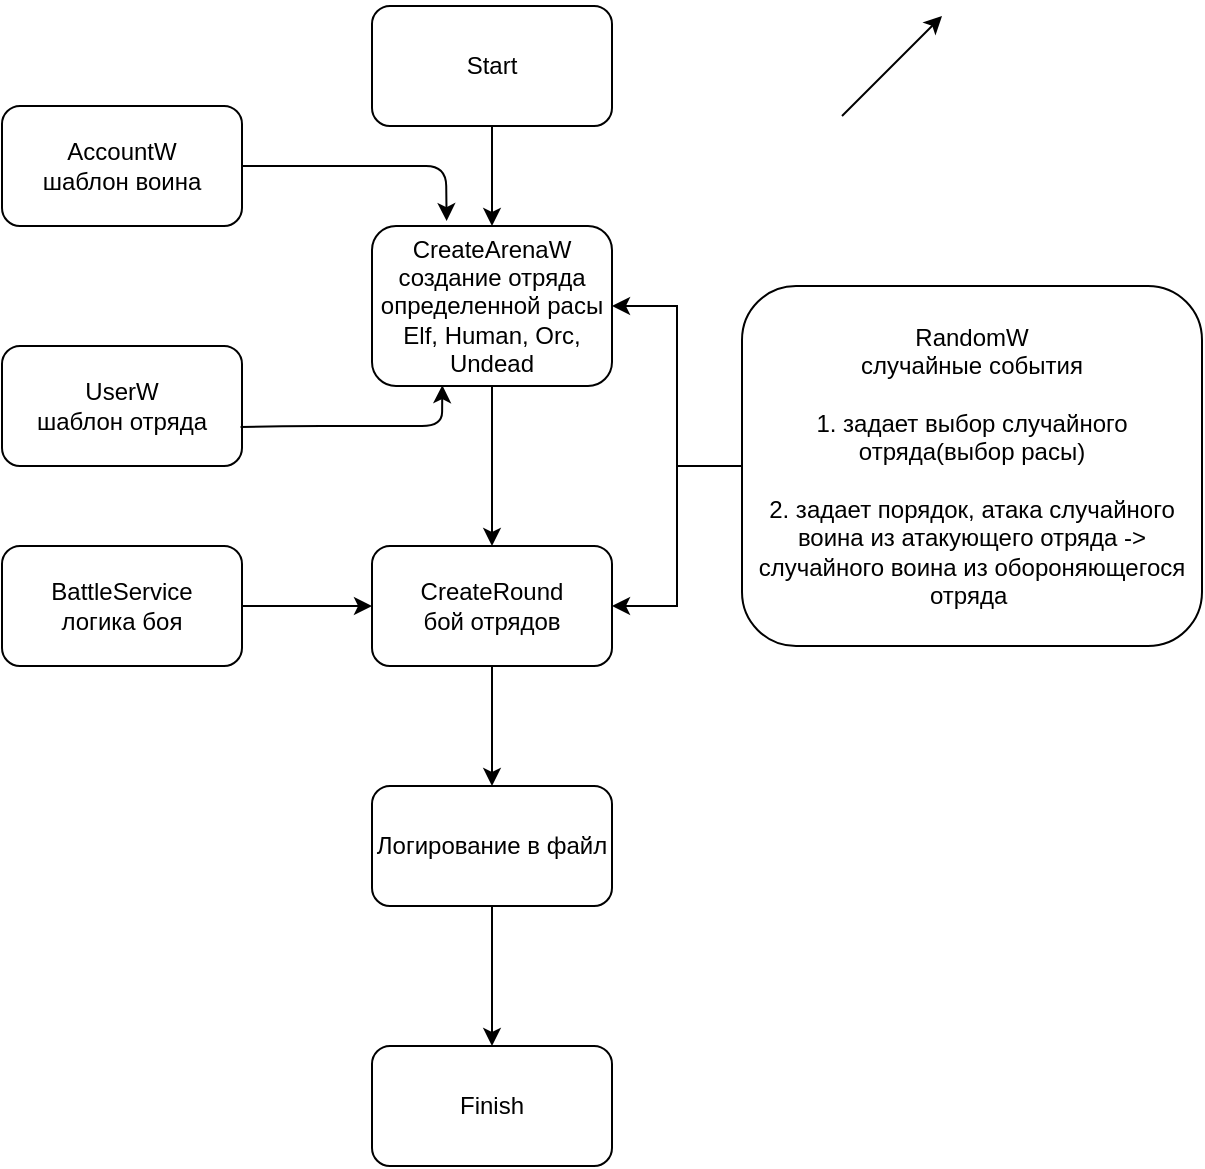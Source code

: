 <mxfile version="14.7.6" type="github">
  <diagram id="YS_d5s-tRnfbMUzOGX-u" name="Page-1">
    <mxGraphModel dx="1566" dy="939" grid="1" gridSize="10" guides="1" tooltips="1" connect="1" arrows="1" fold="1" page="1" pageScale="1" pageWidth="850" pageHeight="1100" math="0" shadow="0">
      <root>
        <mxCell id="0" />
        <mxCell id="1" parent="0" />
        <mxCell id="M8DS-Lg7McYjt34nxBsJ-20" value="" style="edgeStyle=orthogonalEdgeStyle;rounded=0;orthogonalLoop=1;jettySize=auto;html=1;" parent="1" source="M8DS-Lg7McYjt34nxBsJ-1" target="M8DS-Lg7McYjt34nxBsJ-2" edge="1">
          <mxGeometry relative="1" as="geometry" />
        </mxCell>
        <mxCell id="M8DS-Lg7McYjt34nxBsJ-1" value="Start" style="rounded=1;whiteSpace=wrap;html=1;" parent="1" vertex="1">
          <mxGeometry x="365" y="10" width="120" height="60" as="geometry" />
        </mxCell>
        <mxCell id="M8DS-Lg7McYjt34nxBsJ-2" value="CreateArenaW&lt;br&gt;создание отряда определенной расы&lt;br&gt;Elf, Human, Orc, Undead" style="rounded=1;whiteSpace=wrap;html=1;" parent="1" vertex="1">
          <mxGeometry x="365" y="120" width="120" height="80" as="geometry" />
        </mxCell>
        <mxCell id="M8DS-Lg7McYjt34nxBsJ-3" value="&lt;span&gt;AccountW&lt;/span&gt;&lt;br&gt;&lt;span&gt;шаблон воина&lt;/span&gt;" style="rounded=1;whiteSpace=wrap;html=1;" parent="1" vertex="1">
          <mxGeometry x="180" y="60" width="120" height="60" as="geometry" />
        </mxCell>
        <mxCell id="M8DS-Lg7McYjt34nxBsJ-4" value="UserW&lt;br&gt;шаблон отряда" style="rounded=1;whiteSpace=wrap;html=1;" parent="1" vertex="1">
          <mxGeometry x="180" y="180" width="120" height="60" as="geometry" />
        </mxCell>
        <mxCell id="mQfyCkuVwjnfSvFr_-ty-4" style="edgeStyle=orthogonalEdgeStyle;rounded=0;orthogonalLoop=1;jettySize=auto;html=1;entryX=1;entryY=0.5;entryDx=0;entryDy=0;" edge="1" parent="1" source="M8DS-Lg7McYjt34nxBsJ-5" target="M8DS-Lg7McYjt34nxBsJ-2">
          <mxGeometry relative="1" as="geometry" />
        </mxCell>
        <mxCell id="mQfyCkuVwjnfSvFr_-ty-5" style="edgeStyle=orthogonalEdgeStyle;rounded=0;orthogonalLoop=1;jettySize=auto;html=1;entryX=1;entryY=0.5;entryDx=0;entryDy=0;" edge="1" parent="1" source="M8DS-Lg7McYjt34nxBsJ-5" target="M8DS-Lg7McYjt34nxBsJ-6">
          <mxGeometry relative="1" as="geometry" />
        </mxCell>
        <mxCell id="M8DS-Lg7McYjt34nxBsJ-5" value="RandomW&lt;br&gt;случайные события&lt;br&gt;&lt;br&gt;1. задает выбор случайного отряда(выбор расы)&lt;br&gt;&lt;br&gt;2. задает порядок, атака случайного воина из атакующего отряда -&amp;gt; случайного воина из обороняющегося отряда&amp;nbsp;" style="rounded=1;whiteSpace=wrap;html=1;" parent="1" vertex="1">
          <mxGeometry x="550" y="150" width="230" height="180" as="geometry" />
        </mxCell>
        <mxCell id="M8DS-Lg7McYjt34nxBsJ-21" value="" style="edgeStyle=orthogonalEdgeStyle;rounded=0;orthogonalLoop=1;jettySize=auto;html=1;" parent="1" source="M8DS-Lg7McYjt34nxBsJ-6" target="M8DS-Lg7McYjt34nxBsJ-22" edge="1">
          <mxGeometry relative="1" as="geometry">
            <mxPoint x="425" y="400" as="targetPoint" />
          </mxGeometry>
        </mxCell>
        <mxCell id="M8DS-Lg7McYjt34nxBsJ-6" value="CreateRound&lt;br&gt;бой отрядов" style="rounded=1;whiteSpace=wrap;html=1;" parent="1" vertex="1">
          <mxGeometry x="365" y="280" width="120" height="60" as="geometry" />
        </mxCell>
        <mxCell id="M8DS-Lg7McYjt34nxBsJ-7" value="BattleService&lt;br&gt;логика боя" style="rounded=1;whiteSpace=wrap;html=1;" parent="1" vertex="1">
          <mxGeometry x="180" y="280" width="120" height="60" as="geometry" />
        </mxCell>
        <mxCell id="M8DS-Lg7McYjt34nxBsJ-8" value="Finish" style="rounded=1;whiteSpace=wrap;html=1;" parent="1" vertex="1">
          <mxGeometry x="365" y="530" width="120" height="60" as="geometry" />
        </mxCell>
        <mxCell id="M8DS-Lg7McYjt34nxBsJ-9" value="" style="endArrow=classic;html=1;entryX=0.311;entryY=-0.031;entryDx=0;entryDy=0;entryPerimeter=0;exitX=1;exitY=0.5;exitDx=0;exitDy=0;" parent="1" source="M8DS-Lg7McYjt34nxBsJ-3" target="M8DS-Lg7McYjt34nxBsJ-2" edge="1">
          <mxGeometry width="50" height="50" relative="1" as="geometry">
            <mxPoint x="300" y="100" as="sourcePoint" />
            <mxPoint x="440" y="100" as="targetPoint" />
            <Array as="points">
              <mxPoint x="350" y="90" />
              <mxPoint x="402" y="90" />
            </Array>
          </mxGeometry>
        </mxCell>
        <mxCell id="M8DS-Lg7McYjt34nxBsJ-16" value="" style="endArrow=classic;html=1;entryX=0.293;entryY=0.995;entryDx=0;entryDy=0;entryPerimeter=0;exitX=0.994;exitY=0.675;exitDx=0;exitDy=0;exitPerimeter=0;" parent="1" source="M8DS-Lg7McYjt34nxBsJ-4" target="M8DS-Lg7McYjt34nxBsJ-2" edge="1">
          <mxGeometry width="50" height="50" relative="1" as="geometry">
            <mxPoint x="300" y="200" as="sourcePoint" />
            <mxPoint x="350" y="150" as="targetPoint" />
            <Array as="points">
              <mxPoint x="330" y="220" />
              <mxPoint x="350" y="220" />
              <mxPoint x="360" y="220" />
              <mxPoint x="400" y="220" />
            </Array>
          </mxGeometry>
        </mxCell>
        <mxCell id="M8DS-Lg7McYjt34nxBsJ-17" value="" style="endArrow=classic;html=1;exitX=1;exitY=0.5;exitDx=0;exitDy=0;entryX=0;entryY=0.5;entryDx=0;entryDy=0;" parent="1" source="M8DS-Lg7McYjt34nxBsJ-7" target="M8DS-Lg7McYjt34nxBsJ-6" edge="1">
          <mxGeometry width="50" height="50" relative="1" as="geometry">
            <mxPoint x="290" y="360" as="sourcePoint" />
            <mxPoint x="340" y="310" as="targetPoint" />
          </mxGeometry>
        </mxCell>
        <mxCell id="M8DS-Lg7McYjt34nxBsJ-18" value="" style="endArrow=classic;html=1;exitX=0.5;exitY=1;exitDx=0;exitDy=0;entryX=0.5;entryY=0;entryDx=0;entryDy=0;" parent="1" source="M8DS-Lg7McYjt34nxBsJ-2" target="M8DS-Lg7McYjt34nxBsJ-6" edge="1">
          <mxGeometry width="50" height="50" relative="1" as="geometry">
            <mxPoint x="290" y="360" as="sourcePoint" />
            <mxPoint x="340" y="310" as="targetPoint" />
          </mxGeometry>
        </mxCell>
        <mxCell id="M8DS-Lg7McYjt34nxBsJ-23" value="" style="edgeStyle=orthogonalEdgeStyle;rounded=0;orthogonalLoop=1;jettySize=auto;html=1;" parent="1" source="M8DS-Lg7McYjt34nxBsJ-22" target="M8DS-Lg7McYjt34nxBsJ-8" edge="1">
          <mxGeometry relative="1" as="geometry" />
        </mxCell>
        <mxCell id="M8DS-Lg7McYjt34nxBsJ-22" value="Логирование в файл" style="rounded=1;whiteSpace=wrap;html=1;" parent="1" vertex="1">
          <mxGeometry x="365" y="400" width="120" height="60" as="geometry" />
        </mxCell>
        <mxCell id="mQfyCkuVwjnfSvFr_-ty-1" value="" style="endArrow=classic;html=1;" edge="1" parent="1">
          <mxGeometry width="50" height="50" relative="1" as="geometry">
            <mxPoint x="600" y="65" as="sourcePoint" />
            <mxPoint x="650" y="15" as="targetPoint" />
          </mxGeometry>
        </mxCell>
      </root>
    </mxGraphModel>
  </diagram>
</mxfile>
